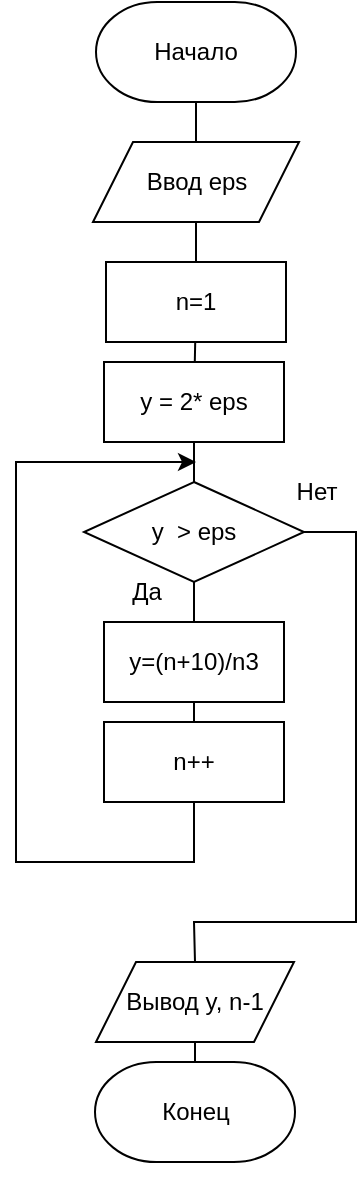 <mxfile version="28.1.2">
  <diagram name="Page-1" id="-KWIilUTeI535_dpaq14">
    <mxGraphModel dx="938" dy="581" grid="1" gridSize="10" guides="1" tooltips="1" connect="1" arrows="1" fold="1" page="1" pageScale="1" pageWidth="827" pageHeight="1169" background="#ffffff" math="0" shadow="0">
      <root>
        <mxCell id="0" />
        <mxCell id="1" parent="0" />
        <mxCell id="YqWSOYUOKy4cgc8YTM5j-29" value="" style="group" vertex="1" connectable="0" parent="1">
          <mxGeometry x="290" y="70" width="170" height="590" as="geometry" />
        </mxCell>
        <mxCell id="YqWSOYUOKy4cgc8YTM5j-1" value="&lt;font style=&quot;color: rgb(0, 0, 0);&quot;&gt;Начало&lt;/font&gt;" style="strokeWidth=1;html=1;shape=mxgraph.flowchart.terminator;whiteSpace=wrap;fillColor=#FFFFFF;strokeColor=#000000;" vertex="1" parent="YqWSOYUOKy4cgc8YTM5j-29">
          <mxGeometry x="40" width="100" height="50" as="geometry" />
        </mxCell>
        <mxCell id="YqWSOYUOKy4cgc8YTM5j-2" value="&lt;font style=&quot;color: rgb(0, 0, 0);&quot;&gt;n=1&lt;/font&gt;" style="rounded=0;whiteSpace=wrap;html=1;strokeColor=#000000;strokeWidth=1;align=center;verticalAlign=middle;fontFamily=Helvetica;fontSize=12;fontColor=default;fillColor=#FFFFFF;" vertex="1" parent="YqWSOYUOKy4cgc8YTM5j-29">
          <mxGeometry x="45" y="130" width="90" height="40" as="geometry" />
        </mxCell>
        <mxCell id="YqWSOYUOKy4cgc8YTM5j-11" value="" style="edgeStyle=none;shape=connector;rounded=0;orthogonalLoop=1;jettySize=auto;html=1;strokeColor=#000000;align=center;verticalAlign=middle;fontFamily=Helvetica;fontSize=12;fontColor=default;labelBackgroundColor=default;endArrow=none;" edge="1" parent="YqWSOYUOKy4cgc8YTM5j-29" source="YqWSOYUOKy4cgc8YTM5j-3" target="YqWSOYUOKy4cgc8YTM5j-2">
          <mxGeometry relative="1" as="geometry" />
        </mxCell>
        <mxCell id="YqWSOYUOKy4cgc8YTM5j-3" value="&lt;p&gt;&lt;font style=&quot;color: rgb(0, 0, 0);&quot;&gt;Ввод eps&lt;/font&gt;&lt;/p&gt;" style="shape=parallelogram;perimeter=parallelogramPerimeter;whiteSpace=wrap;html=1;fixedSize=1;strokeColor=#000000;strokeWidth=1;align=center;verticalAlign=middle;fontFamily=Helvetica;fontSize=12;fontColor=default;fillColor=#FFFFFF;" vertex="1" parent="YqWSOYUOKy4cgc8YTM5j-29">
          <mxGeometry x="38.5" y="70" width="103" height="40" as="geometry" />
        </mxCell>
        <mxCell id="YqWSOYUOKy4cgc8YTM5j-15" value="" style="edgeStyle=none;shape=connector;rounded=0;orthogonalLoop=1;jettySize=auto;html=1;strokeColor=#000000;align=center;verticalAlign=middle;fontFamily=Helvetica;fontSize=12;fontColor=default;labelBackgroundColor=default;endArrow=none;entryX=0.5;entryY=1;entryDx=0;entryDy=0;exitX=0.5;exitY=0;exitDx=0;exitDy=0;" edge="1" parent="YqWSOYUOKy4cgc8YTM5j-29" source="YqWSOYUOKy4cgc8YTM5j-4" target="YqWSOYUOKy4cgc8YTM5j-6">
          <mxGeometry relative="1" as="geometry">
            <mxPoint x="90" y="320" as="targetPoint" />
          </mxGeometry>
        </mxCell>
        <mxCell id="YqWSOYUOKy4cgc8YTM5j-21" value="" style="edgeStyle=none;shape=connector;rounded=0;orthogonalLoop=1;jettySize=auto;html=1;strokeColor=#000000;align=center;verticalAlign=middle;fontFamily=Helvetica;fontSize=12;fontColor=default;labelBackgroundColor=default;endArrow=none;" edge="1" parent="YqWSOYUOKy4cgc8YTM5j-29" source="YqWSOYUOKy4cgc8YTM5j-4" target="YqWSOYUOKy4cgc8YTM5j-5">
          <mxGeometry relative="1" as="geometry" />
        </mxCell>
        <mxCell id="YqWSOYUOKy4cgc8YTM5j-4" value="&lt;p style=&quot;line-height: 28px; text-align: justify; margin: 0.28cm 0.26cm 0cm 0.01cm; direction: ltr; background: transparent; color: rgb(0, 0, 0); text-indent: 1.27cm;&quot; align=&quot;left&quot; class=&quot;western&quot; lang=&quot;ru-RU&quot;&gt;&lt;/p&gt;&lt;p style=&quot;&quot;&gt;&lt;/p&gt;&lt;p&gt;&lt;/p&gt;&lt;p&gt;&lt;span style=&quot;display: inline-block; border: none; padding: 0cm;&quot;&gt;&lt;font style=&quot;color: rgb(0, 0, 0);&quot;&gt;&lt;span style=&quot;font-variant-numeric: normal; font-variant-east-asian: normal; font-variant-alternates: normal; font-variant-position: normal; font-variant-emoji: normal;&quot;&gt;y=(n+10)/&lt;/span&gt;&lt;span style=&quot;font-variant-numeric: normal; font-variant-east-asian: normal; font-variant-alternates: normal; font-variant-position: normal; font-variant-emoji: normal;&quot;&gt;&lt;span lang=&quot;en-US&quot;&gt;n&lt;/span&gt;&lt;/span&gt;&lt;span style=&quot;font-variant-numeric: normal; font-variant-east-asian: normal; font-variant-alternates: normal; font-variant-position: normal; font-variant-emoji: normal;&quot;&gt;3&lt;/span&gt;&lt;/font&gt;&lt;/span&gt;&lt;/p&gt;&lt;p&gt;&lt;/p&gt;&lt;p&gt;&lt;/p&gt;&lt;p&gt;&lt;/p&gt;" style="rounded=0;whiteSpace=wrap;html=1;strokeColor=#000000;strokeWidth=1;align=center;verticalAlign=middle;fontFamily=Helvetica;fontSize=12;fontColor=default;fillColor=#FFFFFF;" vertex="1" parent="YqWSOYUOKy4cgc8YTM5j-29">
          <mxGeometry x="44" y="310" width="90" height="40" as="geometry" />
        </mxCell>
        <mxCell id="YqWSOYUOKy4cgc8YTM5j-5" value="&lt;p style=&quot;line-height: 28px; text-align: justify; margin: 0.28cm 0.26cm 0cm 0.01cm; direction: ltr; background: transparent; color: rgb(0, 0, 0); text-indent: 1.27cm;&quot; align=&quot;left&quot; class=&quot;western&quot; lang=&quot;ru-RU&quot;&gt;&lt;/p&gt;&lt;p style=&quot;&quot;&gt;&lt;/p&gt;&lt;p&gt;&lt;/p&gt;&lt;p&gt;&lt;font color=&quot;#000000&quot;&gt;n++&lt;/font&gt;&lt;/p&gt;&lt;p&gt;&lt;/p&gt;&lt;p&gt;&lt;/p&gt;&lt;p&gt;&lt;/p&gt;" style="rounded=0;whiteSpace=wrap;html=1;strokeColor=#000000;strokeWidth=1;align=center;verticalAlign=middle;fontFamily=Helvetica;fontSize=12;fontColor=default;fillColor=#FFFFFF;" vertex="1" parent="YqWSOYUOKy4cgc8YTM5j-29">
          <mxGeometry x="44" y="360" width="90" height="40" as="geometry" />
        </mxCell>
        <mxCell id="YqWSOYUOKy4cgc8YTM5j-14" value="" style="edgeStyle=none;shape=connector;rounded=0;orthogonalLoop=1;jettySize=auto;html=1;strokeColor=#000000;align=center;verticalAlign=middle;fontFamily=Helvetica;fontSize=12;fontColor=default;labelBackgroundColor=default;endArrow=none;entryX=0.5;entryY=1;entryDx=0;entryDy=0;" edge="1" parent="YqWSOYUOKy4cgc8YTM5j-29" source="YqWSOYUOKy4cgc8YTM5j-6" target="YqWSOYUOKy4cgc8YTM5j-7">
          <mxGeometry relative="1" as="geometry" />
        </mxCell>
        <mxCell id="YqWSOYUOKy4cgc8YTM5j-6" value="&lt;font style=&quot;color: rgb(0, 0, 0);&quot;&gt;y&amp;nbsp; &amp;gt; eps&lt;/font&gt;" style="rhombus;whiteSpace=wrap;html=1;strokeColor=#000000;strokeWidth=1;align=center;verticalAlign=middle;fontFamily=Helvetica;fontSize=12;fontColor=default;fillColor=#FFFFFF;" vertex="1" parent="YqWSOYUOKy4cgc8YTM5j-29">
          <mxGeometry x="34" y="240" width="110" height="50" as="geometry" />
        </mxCell>
        <mxCell id="YqWSOYUOKy4cgc8YTM5j-13" value="" style="edgeStyle=none;shape=connector;rounded=0;orthogonalLoop=1;jettySize=auto;html=1;strokeColor=#000000;align=center;verticalAlign=middle;fontFamily=Helvetica;fontSize=12;fontColor=default;labelBackgroundColor=default;endArrow=none;" edge="1" parent="YqWSOYUOKy4cgc8YTM5j-29" source="YqWSOYUOKy4cgc8YTM5j-7" target="YqWSOYUOKy4cgc8YTM5j-2">
          <mxGeometry relative="1" as="geometry" />
        </mxCell>
        <mxCell id="YqWSOYUOKy4cgc8YTM5j-7" value="&lt;font color=&quot;#000000&quot;&gt;y = 2* eps&lt;/font&gt;" style="rounded=0;whiteSpace=wrap;html=1;strokeColor=#000000;strokeWidth=1;align=center;verticalAlign=middle;fontFamily=Helvetica;fontSize=12;fontColor=default;fillColor=#FFFFFF;" vertex="1" parent="YqWSOYUOKy4cgc8YTM5j-29">
          <mxGeometry x="44" y="180" width="90" height="40" as="geometry" />
        </mxCell>
        <mxCell id="YqWSOYUOKy4cgc8YTM5j-8" value="&lt;p&gt;&lt;font color=&quot;#000000&quot;&gt;Вывод y,&amp;nbsp;&lt;/font&gt;&lt;span style=&quot;color: rgb(0, 0, 0); background-color: transparent;&quot;&gt;n-1&lt;/span&gt;&lt;/p&gt;" style="shape=parallelogram;perimeter=parallelogramPerimeter;whiteSpace=wrap;html=1;fixedSize=1;strokeColor=#000000;strokeWidth=1;align=center;verticalAlign=middle;fontFamily=Helvetica;fontSize=12;fontColor=default;fillColor=#FFFFFF;" vertex="1" parent="YqWSOYUOKy4cgc8YTM5j-29">
          <mxGeometry x="40" y="480" width="99" height="40" as="geometry" />
        </mxCell>
        <mxCell id="YqWSOYUOKy4cgc8YTM5j-10" value="" style="endArrow=none;html=1;rounded=0;fontFamily=Helvetica;fontSize=12;fontColor=default;entryX=0.5;entryY=1;entryDx=0;entryDy=0;entryPerimeter=0;exitX=0.5;exitY=0;exitDx=0;exitDy=0;strokeColor=#000000;" edge="1" parent="YqWSOYUOKy4cgc8YTM5j-29" source="YqWSOYUOKy4cgc8YTM5j-3" target="YqWSOYUOKy4cgc8YTM5j-1">
          <mxGeometry width="50" height="50" relative="1" as="geometry">
            <mxPoint x="90" y="240" as="sourcePoint" />
            <mxPoint x="140" y="190" as="targetPoint" />
          </mxGeometry>
        </mxCell>
        <mxCell id="YqWSOYUOKy4cgc8YTM5j-22" value="" style="endArrow=classic;html=1;rounded=0;strokeColor=#000000;align=center;verticalAlign=middle;fontFamily=Helvetica;fontSize=12;fontColor=default;labelBackgroundColor=default;exitX=0.5;exitY=1;exitDx=0;exitDy=0;" edge="1" parent="YqWSOYUOKy4cgc8YTM5j-29" source="YqWSOYUOKy4cgc8YTM5j-5">
          <mxGeometry width="50" height="50" relative="1" as="geometry">
            <mxPoint x="80" y="320" as="sourcePoint" />
            <mxPoint x="90" y="230" as="targetPoint" />
            <Array as="points">
              <mxPoint x="89" y="430" />
              <mxPoint y="430" />
              <mxPoint y="230" />
            </Array>
          </mxGeometry>
        </mxCell>
        <mxCell id="YqWSOYUOKy4cgc8YTM5j-23" value="" style="endArrow=none;html=1;rounded=0;strokeColor=#000000;align=center;verticalAlign=middle;fontFamily=Helvetica;fontSize=12;fontColor=default;labelBackgroundColor=default;entryX=1;entryY=0.5;entryDx=0;entryDy=0;exitX=0.5;exitY=0;exitDx=0;exitDy=0;" edge="1" parent="YqWSOYUOKy4cgc8YTM5j-29" source="YqWSOYUOKy4cgc8YTM5j-8" target="YqWSOYUOKy4cgc8YTM5j-6">
          <mxGeometry width="50" height="50" relative="1" as="geometry">
            <mxPoint x="80" y="500" as="sourcePoint" />
            <mxPoint x="130" y="270" as="targetPoint" />
            <Array as="points">
              <mxPoint x="89" y="460" />
              <mxPoint x="170" y="460" />
              <mxPoint x="170" y="265" />
            </Array>
          </mxGeometry>
        </mxCell>
        <mxCell id="YqWSOYUOKy4cgc8YTM5j-24" value="Нет" style="text;html=1;align=center;verticalAlign=middle;resizable=0;points=[];autosize=1;strokeColor=none;fillColor=none;fontFamily=Helvetica;fontSize=12;fontColor=#000000;labelBackgroundColor=none;" vertex="1" parent="YqWSOYUOKy4cgc8YTM5j-29">
          <mxGeometry x="130" y="230" width="40" height="30" as="geometry" />
        </mxCell>
        <mxCell id="YqWSOYUOKy4cgc8YTM5j-25" value="Да" style="text;html=1;align=center;verticalAlign=middle;resizable=0;points=[];autosize=1;strokeColor=none;fillColor=none;fontFamily=Helvetica;fontSize=12;fontColor=#000000;labelBackgroundColor=none;" vertex="1" parent="YqWSOYUOKy4cgc8YTM5j-29">
          <mxGeometry x="45" y="280" width="40" height="30" as="geometry" />
        </mxCell>
        <mxCell id="YqWSOYUOKy4cgc8YTM5j-26" value="&lt;font style=&quot;color: rgb(0, 0, 0);&quot;&gt;Конец&lt;/font&gt;" style="strokeWidth=1;html=1;shape=mxgraph.flowchart.terminator;whiteSpace=wrap;fillColor=#FFFFFF;strokeColor=#000000;" vertex="1" parent="YqWSOYUOKy4cgc8YTM5j-29">
          <mxGeometry x="39.5" y="530" width="100" height="50" as="geometry" />
        </mxCell>
        <mxCell id="YqWSOYUOKy4cgc8YTM5j-27" value="" style="endArrow=none;html=1;rounded=0;strokeColor=#000000;align=center;verticalAlign=middle;fontFamily=Helvetica;fontSize=12;fontColor=default;labelBackgroundColor=default;exitX=0.5;exitY=1;exitDx=0;exitDy=0;entryX=0.5;entryY=0;entryDx=0;entryDy=0;entryPerimeter=0;" edge="1" parent="YqWSOYUOKy4cgc8YTM5j-29" source="YqWSOYUOKy4cgc8YTM5j-8" target="YqWSOYUOKy4cgc8YTM5j-26">
          <mxGeometry width="50" height="50" relative="1" as="geometry">
            <mxPoint x="60" y="470" as="sourcePoint" />
            <mxPoint x="110" y="420" as="targetPoint" />
          </mxGeometry>
        </mxCell>
        <mxCell id="YqWSOYUOKy4cgc8YTM5j-30" style="edgeStyle=none;shape=connector;rounded=0;orthogonalLoop=1;jettySize=auto;html=1;exitX=0.5;exitY=0;exitDx=0;exitDy=0;strokeColor=#000000;align=center;verticalAlign=middle;fontFamily=Helvetica;fontSize=12;fontColor=default;labelBackgroundColor=default;endArrow=none;" edge="1" parent="YqWSOYUOKy4cgc8YTM5j-29" source="YqWSOYUOKy4cgc8YTM5j-5" target="YqWSOYUOKy4cgc8YTM5j-5">
          <mxGeometry relative="1" as="geometry" />
        </mxCell>
      </root>
    </mxGraphModel>
  </diagram>
</mxfile>
